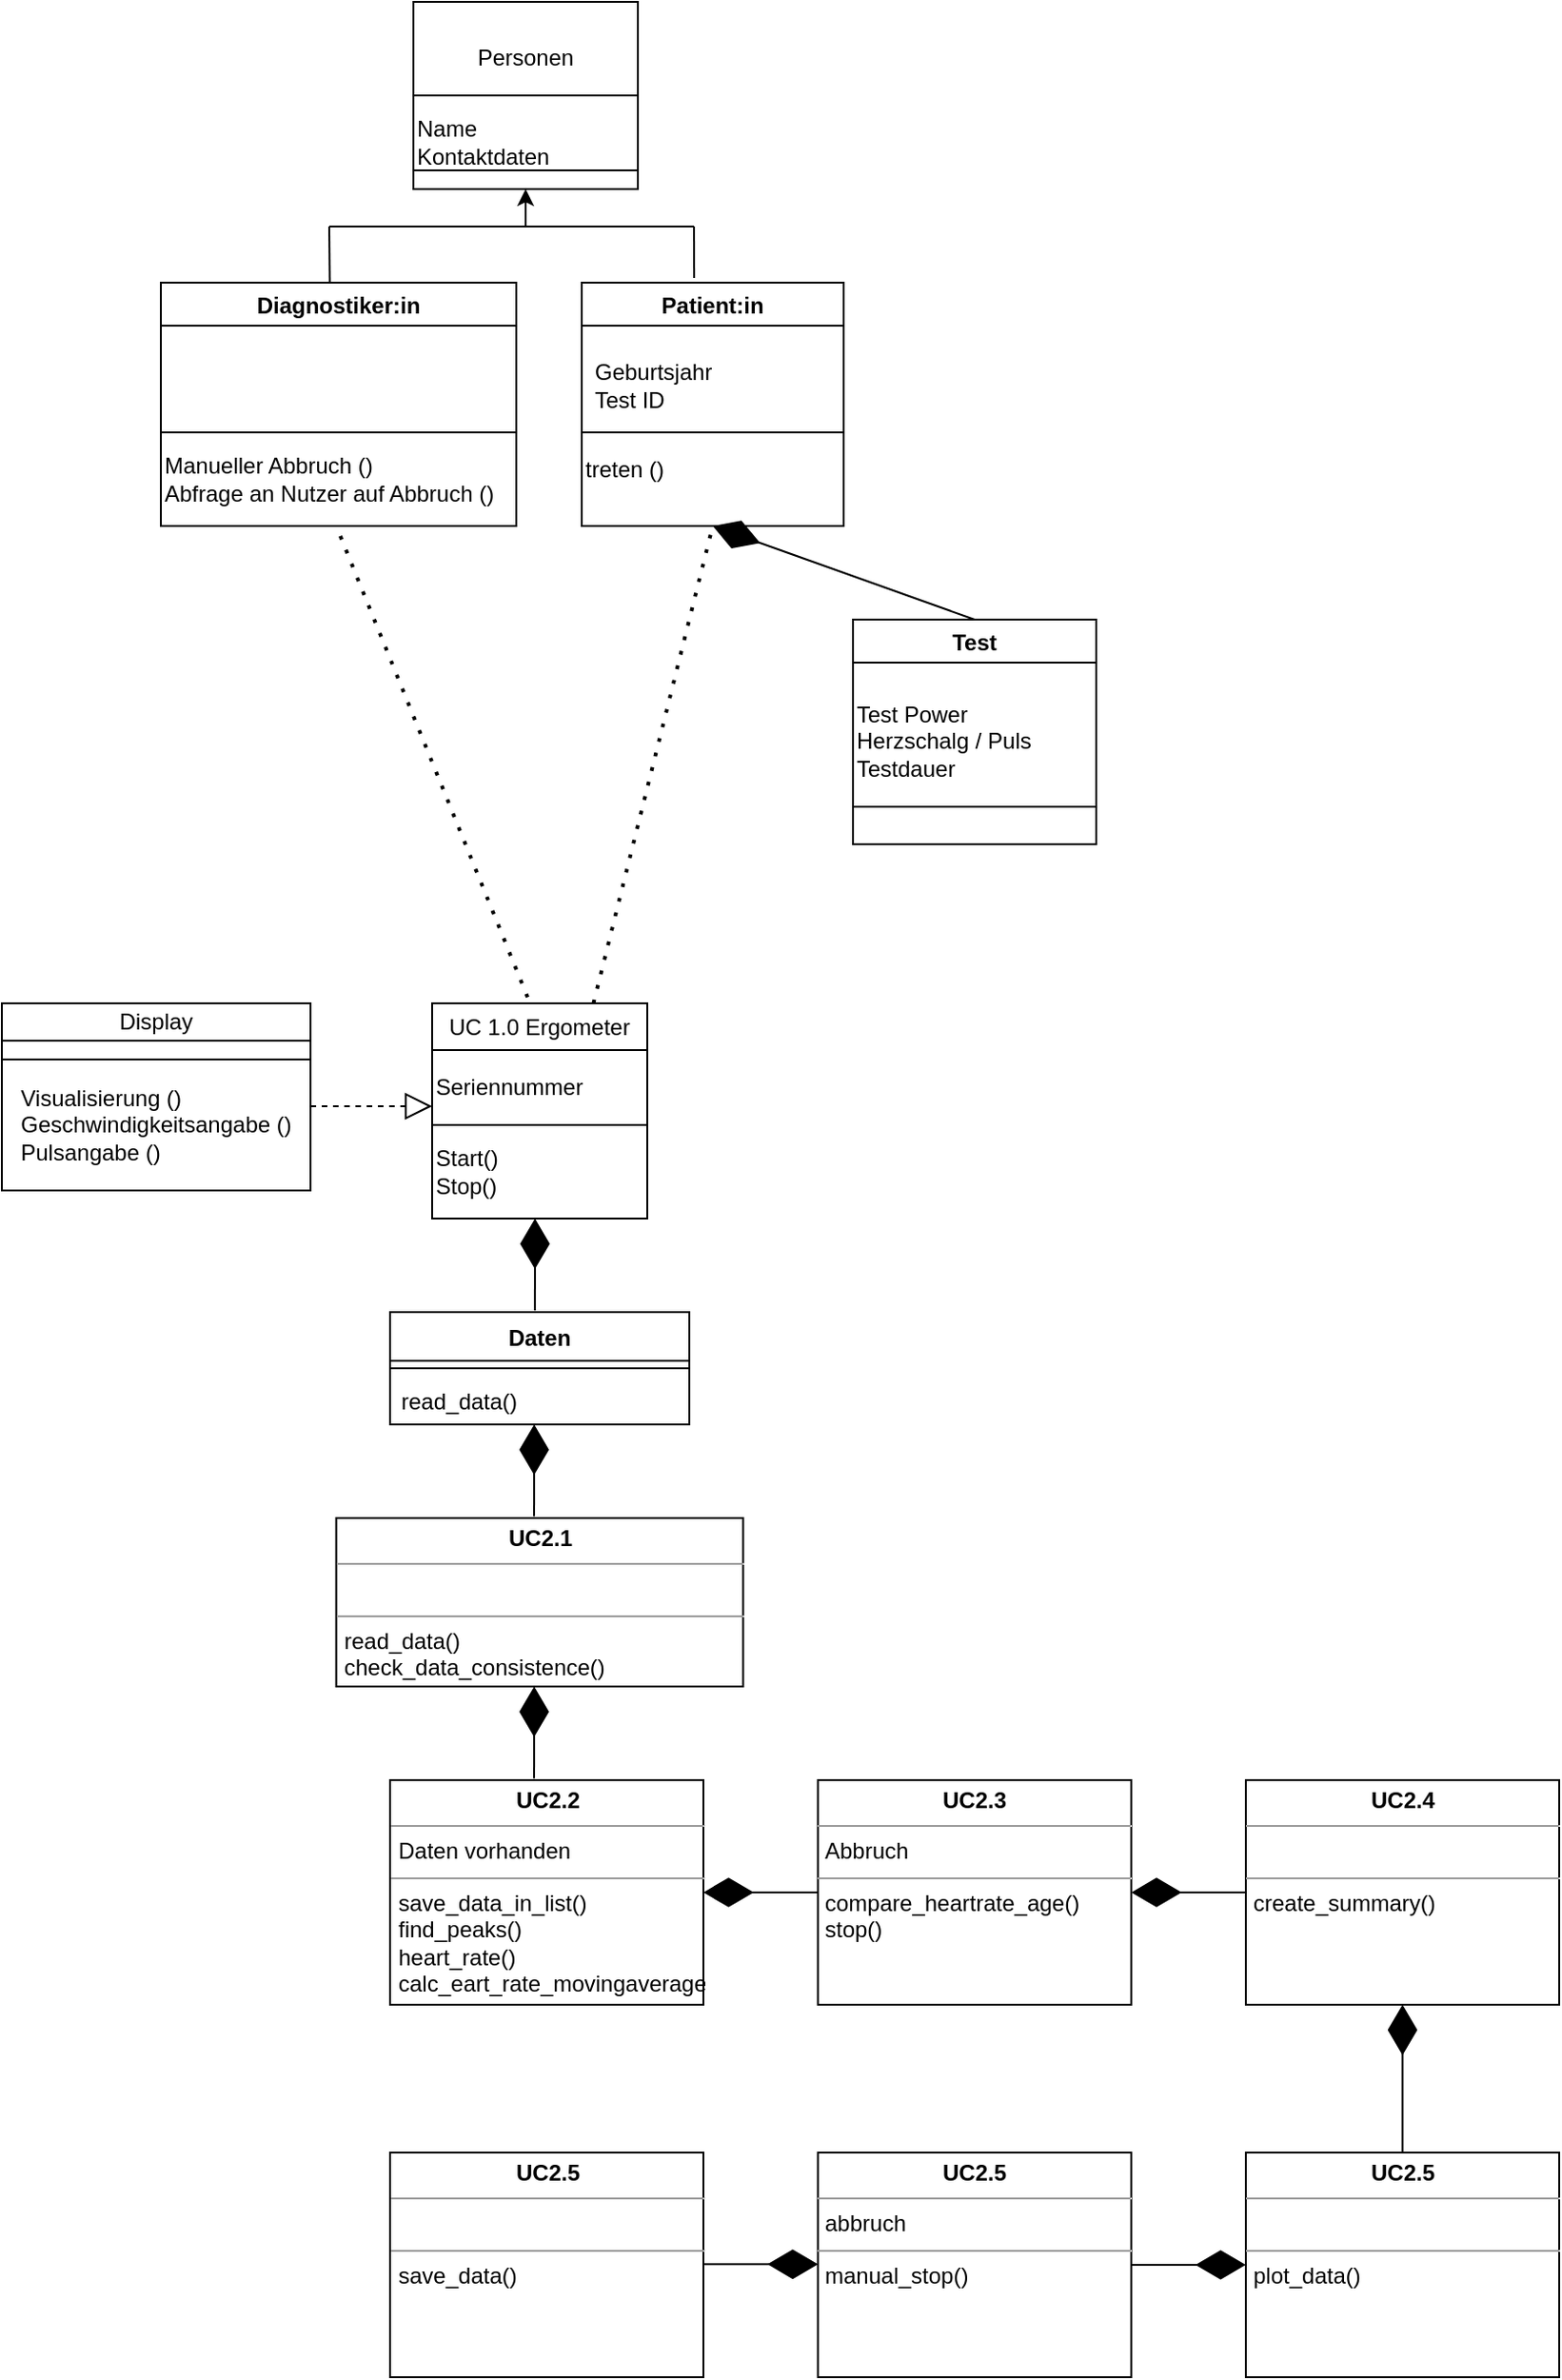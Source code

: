 <mxfile>
    <diagram id="mAI5d0fx5D63MH5WcJRj" name="Page-1">
        <mxGraphModel dx="1892" dy="752" grid="1" gridSize="10" guides="1" tooltips="1" connect="1" arrows="1" fold="1" page="1" pageScale="1" pageWidth="827" pageHeight="1169" math="0" shadow="0">
            <root>
                <mxCell id="0"/>
                <mxCell id="1" parent="0"/>
                <mxCell id="2" value="Personen" style="rounded=0;whiteSpace=wrap;html=1;" parent="1" vertex="1">
                    <mxGeometry x="165" y="20" width="120" height="60" as="geometry"/>
                </mxCell>
                <mxCell id="3" value="Name&lt;br&gt;Kontaktdaten" style="rounded=0;whiteSpace=wrap;html=1;align=left;shadow=0;" parent="1" vertex="1">
                    <mxGeometry x="165" y="70" width="120" height="50" as="geometry"/>
                </mxCell>
                <mxCell id="8" style="edgeStyle=none;html=1;exitX=0.5;exitY=0;exitDx=0;exitDy=0;entryX=0.5;entryY=0;entryDx=0;entryDy=0;" parent="1" source="4" target="4" edge="1">
                    <mxGeometry relative="1" as="geometry">
                        <mxPoint x="125" y="140" as="targetPoint"/>
                    </mxGeometry>
                </mxCell>
                <mxCell id="4" value="Diagnostiker:in" style="swimlane;" parent="1" vertex="1">
                    <mxGeometry x="30" y="170" width="190" height="130" as="geometry"/>
                </mxCell>
                <mxCell id="32" value="" style="shape=crossbar;whiteSpace=wrap;html=1;rounded=1;shadow=0;" vertex="1" parent="4">
                    <mxGeometry y="70" width="190" height="20" as="geometry"/>
                </mxCell>
                <mxCell id="37" value="Manueller Abbruch ()&lt;br&gt;Abfrage an Nutzer auf Abbruch ()" style="text;html=1;align=left;verticalAlign=middle;resizable=0;points=[];autosize=1;strokeColor=none;fillColor=none;" vertex="1" parent="4">
                    <mxGeometry y="90" width="190" height="30" as="geometry"/>
                </mxCell>
                <mxCell id="6" value="Patient:in" style="swimlane;" parent="1" vertex="1">
                    <mxGeometry x="255" y="170" width="140" height="130" as="geometry"/>
                </mxCell>
                <mxCell id="7" value="Geburtsjahr&lt;br&gt;Test ID" style="text;html=1;align=left;verticalAlign=middle;resizable=0;points=[];autosize=1;strokeColor=none;fillColor=none;" parent="6" vertex="1">
                    <mxGeometry x="5" y="40" width="80" height="30" as="geometry"/>
                </mxCell>
                <mxCell id="36" value="" style="shape=crossbar;whiteSpace=wrap;html=1;rounded=1;shadow=0;" vertex="1" parent="6">
                    <mxGeometry y="70" width="140" height="20" as="geometry"/>
                </mxCell>
                <mxCell id="41" value="treten ()" style="text;html=1;align=left;verticalAlign=middle;resizable=0;points=[];autosize=1;strokeColor=none;fillColor=none;" vertex="1" parent="6">
                    <mxGeometry y="90" width="60" height="20" as="geometry"/>
                </mxCell>
                <mxCell id="12" value="" style="endArrow=none;html=1;" parent="1" edge="1">
                    <mxGeometry width="50" height="50" relative="1" as="geometry">
                        <mxPoint x="120" y="140" as="sourcePoint"/>
                        <mxPoint x="315" y="140" as="targetPoint"/>
                    </mxGeometry>
                </mxCell>
                <mxCell id="13" value="" style="endArrow=none;html=1;exitX=0.429;exitY=-0.019;exitDx=0;exitDy=0;exitPerimeter=0;" parent="1" source="6" edge="1">
                    <mxGeometry width="50" height="50" relative="1" as="geometry">
                        <mxPoint x="265" y="230" as="sourcePoint"/>
                        <mxPoint x="315" y="140" as="targetPoint"/>
                    </mxGeometry>
                </mxCell>
                <mxCell id="14" value="" style="endArrow=classic;html=1;entryX=0.5;entryY=1;entryDx=0;entryDy=0;" parent="1" target="3" edge="1">
                    <mxGeometry width="50" height="50" relative="1" as="geometry">
                        <mxPoint x="225" y="140" as="sourcePoint"/>
                        <mxPoint x="315" y="180" as="targetPoint"/>
                    </mxGeometry>
                </mxCell>
                <mxCell id="15" value="UC 1.0 Ergometer" style="rounded=0;whiteSpace=wrap;html=1;" parent="1" vertex="1">
                    <mxGeometry x="175" y="555" width="115" height="25" as="geometry"/>
                </mxCell>
                <mxCell id="16" value="Seriennummer" style="rounded=0;whiteSpace=wrap;html=1;align=left;" parent="1" vertex="1">
                    <mxGeometry x="175" y="580" width="115" height="40" as="geometry"/>
                </mxCell>
                <mxCell id="17" value="Display" style="rounded=0;whiteSpace=wrap;html=1;" parent="1" vertex="1">
                    <mxGeometry x="-55" y="555" width="165" height="20" as="geometry"/>
                </mxCell>
                <mxCell id="19" value="&lt;div style=&quot;text-align: left&quot;&gt;&lt;span&gt;Visualisierung ()&lt;/span&gt;&lt;/div&gt;Geschwindigkeitsangabe ()&lt;br&gt;&lt;div style=&quot;text-align: left&quot;&gt;&lt;span&gt;Pulsangabe ()&lt;/span&gt;&lt;/div&gt;" style="rounded=0;whiteSpace=wrap;html=1;" parent="1" vertex="1">
                    <mxGeometry x="-55" y="585" width="165" height="70" as="geometry"/>
                </mxCell>
                <mxCell id="24" value="" style="endArrow=none;dashed=1;html=1;dashPattern=1 3;strokeWidth=2;entryX=0.5;entryY=1;entryDx=0;entryDy=0;exitX=0.75;exitY=0;exitDx=0;exitDy=0;" parent="1" source="15" target="6" edge="1">
                    <mxGeometry width="50" height="50" relative="1" as="geometry">
                        <mxPoint x="235" y="450" as="sourcePoint"/>
                        <mxPoint x="285" y="400" as="targetPoint"/>
                    </mxGeometry>
                </mxCell>
                <mxCell id="27" value="" style="endArrow=none;html=1;" edge="1" parent="1">
                    <mxGeometry width="50" height="50" relative="1" as="geometry">
                        <mxPoint x="120.3" y="170" as="sourcePoint"/>
                        <mxPoint x="120" y="140" as="targetPoint"/>
                        <Array as="points"/>
                    </mxGeometry>
                </mxCell>
                <mxCell id="31" value="Test" style="swimlane;shadow=0;" vertex="1" parent="1">
                    <mxGeometry x="400" y="350" width="130" height="120" as="geometry"/>
                </mxCell>
                <mxCell id="39" value="Test Power&lt;br&gt;Herzschalg / Puls&lt;br&gt;Testdauer" style="text;html=1;align=left;verticalAlign=middle;resizable=0;points=[];autosize=1;strokeColor=none;fillColor=none;" vertex="1" parent="31">
                    <mxGeometry y="40" width="110" height="50" as="geometry"/>
                </mxCell>
                <mxCell id="42" value="" style="shape=crossbar;whiteSpace=wrap;html=1;rounded=1;shadow=0;" vertex="1" parent="31">
                    <mxGeometry y="90" width="130" height="20" as="geometry"/>
                </mxCell>
                <mxCell id="35" value="" style="shape=crossbar;whiteSpace=wrap;html=1;rounded=1;shadow=0;" vertex="1" parent="1">
                    <mxGeometry x="165" y="100" width="120" height="20" as="geometry"/>
                </mxCell>
                <mxCell id="43" value="" style="shape=crossbar;whiteSpace=wrap;html=1;rounded=1;shadow=0;" vertex="1" parent="1">
                    <mxGeometry x="-55" y="575" width="165" height="20" as="geometry"/>
                </mxCell>
                <mxCell id="51" value="Start()&lt;br&gt;Stop()" style="rounded=0;whiteSpace=wrap;html=1;align=left;" vertex="1" parent="1">
                    <mxGeometry x="175" y="620" width="115" height="50" as="geometry"/>
                </mxCell>
                <mxCell id="66" value="Daten" style="swimlane;fontStyle=1;align=center;verticalAlign=top;childLayout=stackLayout;horizontal=1;startSize=26;horizontalStack=0;resizeParent=1;resizeParentMax=0;resizeLast=0;collapsible=1;marginBottom=0;shadow=0;gradientColor=none;" vertex="1" parent="1">
                    <mxGeometry x="152.5" y="720" width="160" height="60" as="geometry"/>
                </mxCell>
                <mxCell id="68" value="" style="line;strokeWidth=1;fillColor=none;align=left;verticalAlign=middle;spacingTop=-1;spacingLeft=3;spacingRight=3;rotatable=0;labelPosition=right;points=[];portConstraint=eastwest;shadow=0;" vertex="1" parent="66">
                    <mxGeometry y="26" width="160" height="8" as="geometry"/>
                </mxCell>
                <mxCell id="69" value="read_data()" style="text;strokeColor=none;fillColor=none;align=left;verticalAlign=top;spacingLeft=4;spacingRight=4;overflow=hidden;rotatable=0;points=[[0,0.5],[1,0.5]];portConstraint=eastwest;shadow=0;" vertex="1" parent="66">
                    <mxGeometry y="34" width="160" height="26" as="geometry"/>
                </mxCell>
                <mxCell id="73" value="" style="endArrow=diamondThin;endFill=1;endSize=24;html=1;entryX=0.5;entryY=1;entryDx=0;entryDy=0;exitX=0.5;exitY=0;exitDx=0;exitDy=0;" edge="1" parent="1" source="31" target="6">
                    <mxGeometry width="160" relative="1" as="geometry">
                        <mxPoint x="244" y="370" as="sourcePoint"/>
                        <mxPoint x="374" y="410" as="targetPoint"/>
                    </mxGeometry>
                </mxCell>
                <mxCell id="75" value="" style="endArrow=diamondThin;endFill=1;endSize=24;html=1;entryX=0.5;entryY=1;entryDx=0;entryDy=0;exitX=0.484;exitY=-0.014;exitDx=0;exitDy=0;exitPerimeter=0;" edge="1" parent="1" source="66">
                    <mxGeometry width="160" relative="1" as="geometry">
                        <mxPoint x="370" y="720" as="sourcePoint"/>
                        <mxPoint x="230" y="670" as="targetPoint"/>
                    </mxGeometry>
                </mxCell>
                <mxCell id="76" value="&lt;p style=&quot;margin: 0px ; margin-top: 4px ; text-align: center&quot;&gt;&lt;b&gt;UC2.1&lt;/b&gt;&lt;/p&gt;&lt;hr size=&quot;1&quot;&gt;&lt;p style=&quot;margin: 0px ; margin-left: 4px&quot;&gt;&lt;br&gt;&lt;/p&gt;&lt;hr size=&quot;1&quot;&gt;&lt;p style=&quot;margin: 0px ; margin-left: 4px&quot;&gt;read_data()&lt;/p&gt;&lt;p style=&quot;margin: 0px ; margin-left: 4px&quot;&gt;check_data_consistence()&lt;/p&gt;" style="verticalAlign=top;align=left;overflow=fill;fontSize=12;fontFamily=Helvetica;html=1;shadow=0;gradientColor=none;" vertex="1" parent="1">
                    <mxGeometry x="123.75" y="830" width="217.5" height="90" as="geometry"/>
                </mxCell>
                <mxCell id="77" value="" style="endArrow=diamondThin;endFill=1;endSize=24;html=1;entryX=0.5;entryY=1;entryDx=0;entryDy=0;exitX=0.484;exitY=-0.014;exitDx=0;exitDy=0;exitPerimeter=0;" edge="1" parent="1">
                    <mxGeometry width="160" relative="1" as="geometry">
                        <mxPoint x="229.51" y="829.16" as="sourcePoint"/>
                        <mxPoint x="229.57" y="780" as="targetPoint"/>
                    </mxGeometry>
                </mxCell>
                <mxCell id="78" value="&lt;p style=&quot;margin: 0px ; margin-top: 4px ; text-align: center&quot;&gt;&lt;b&gt;UC2.2&lt;/b&gt;&lt;/p&gt;&lt;hr size=&quot;1&quot;&gt;&lt;p style=&quot;margin: 0px ; margin-left: 4px&quot;&gt;Daten vorhanden&lt;/p&gt;&lt;hr size=&quot;1&quot;&gt;&lt;p style=&quot;margin: 0px ; margin-left: 4px&quot;&gt;save_data_in_list()&lt;br&gt;&lt;/p&gt;&lt;p style=&quot;margin: 0px ; margin-left: 4px&quot;&gt;&lt;span&gt;find_peaks()&lt;/span&gt;&lt;/p&gt;&lt;p style=&quot;margin: 0px ; margin-left: 4px&quot;&gt;&lt;span&gt;heart_rate()&lt;/span&gt;&lt;br&gt;&lt;/p&gt;&lt;p style=&quot;margin: 0px ; margin-left: 4px&quot;&gt;calc_eart_rate_movingaverage()&lt;/p&gt;&lt;p style=&quot;margin: 0px ; margin-left: 4px&quot;&gt;&lt;br&gt;&lt;/p&gt;" style="verticalAlign=top;align=left;overflow=fill;fontSize=12;fontFamily=Helvetica;html=1;shadow=0;gradientColor=none;" vertex="1" parent="1">
                    <mxGeometry x="152.5" y="970" width="167.5" height="120" as="geometry"/>
                </mxCell>
                <mxCell id="79" value="" style="endArrow=diamondThin;endFill=1;endSize=24;html=1;entryX=0.5;entryY=1;entryDx=0;entryDy=0;exitX=0.484;exitY=-0.014;exitDx=0;exitDy=0;exitPerimeter=0;" edge="1" parent="1">
                    <mxGeometry width="160" relative="1" as="geometry">
                        <mxPoint x="229.51" y="969.16" as="sourcePoint"/>
                        <mxPoint x="229.57" y="920" as="targetPoint"/>
                    </mxGeometry>
                </mxCell>
                <mxCell id="83" value="" style="endArrow=diamondThin;endFill=1;endSize=24;html=1;entryX=1;entryY=0.5;entryDx=0;entryDy=0;startArrow=none;" edge="1" parent="1" source="82" target="78">
                    <mxGeometry width="160" relative="1" as="geometry">
                        <mxPoint x="380" y="1030" as="sourcePoint"/>
                        <mxPoint x="530" y="874.67" as="targetPoint"/>
                    </mxGeometry>
                </mxCell>
                <mxCell id="82" value="&lt;p style=&quot;margin: 0px ; margin-top: 4px ; text-align: center&quot;&gt;&lt;b&gt;UC2.3&lt;/b&gt;&lt;/p&gt;&lt;hr size=&quot;1&quot;&gt;&lt;p style=&quot;margin: 0px ; margin-left: 4px&quot;&gt;Abbruch&lt;/p&gt;&lt;hr size=&quot;1&quot;&gt;&lt;p style=&quot;margin: 0px ; margin-left: 4px&quot;&gt;&lt;span&gt;compare_heartrate_age()&lt;/span&gt;&lt;/p&gt;&lt;p style=&quot;margin: 0px ; margin-left: 4px&quot;&gt;stop()&lt;/p&gt;&lt;p style=&quot;margin: 0px ; margin-left: 4px&quot;&gt;&lt;br&gt;&lt;/p&gt;" style="verticalAlign=top;align=left;overflow=fill;fontSize=12;fontFamily=Helvetica;html=1;shadow=0;gradientColor=none;" vertex="1" parent="1">
                    <mxGeometry x="381.25" y="970" width="167.5" height="120" as="geometry"/>
                </mxCell>
                <mxCell id="84" value="" style="endArrow=none;endFill=1;endSize=24;html=1;" edge="1" parent="1">
                    <mxGeometry width="160" relative="1" as="geometry">
                        <mxPoint x="380" y="1030" as="sourcePoint"/>
                        <mxPoint x="380" y="1030" as="targetPoint"/>
                    </mxGeometry>
                </mxCell>
                <mxCell id="85" value="" style="endArrow=diamondThin;endFill=1;endSize=24;html=1;entryX=1;entryY=0.5;entryDx=0;entryDy=0;startArrow=none;" edge="1" parent="1" source="86">
                    <mxGeometry width="160" relative="1" as="geometry">
                        <mxPoint x="608.75" y="1030" as="sourcePoint"/>
                        <mxPoint x="548.75" y="1030" as="targetPoint"/>
                    </mxGeometry>
                </mxCell>
                <mxCell id="86" value="&lt;p style=&quot;margin: 0px ; margin-top: 4px ; text-align: center&quot;&gt;&lt;b&gt;UC2.4&lt;/b&gt;&lt;/p&gt;&lt;hr size=&quot;1&quot;&gt;&lt;p style=&quot;margin: 0px ; margin-left: 4px&quot;&gt;&lt;br&gt;&lt;/p&gt;&lt;hr size=&quot;1&quot;&gt;&lt;p style=&quot;margin: 0px ; margin-left: 4px&quot;&gt;create_summary()&lt;/p&gt;" style="verticalAlign=top;align=left;overflow=fill;fontSize=12;fontFamily=Helvetica;html=1;shadow=0;gradientColor=none;" vertex="1" parent="1">
                    <mxGeometry x="610" y="970" width="167.5" height="120" as="geometry"/>
                </mxCell>
                <mxCell id="87" value="" style="endArrow=none;endFill=1;endSize=24;html=1;" edge="1" parent="1">
                    <mxGeometry width="160" relative="1" as="geometry">
                        <mxPoint x="608.75" y="1030" as="sourcePoint"/>
                        <mxPoint x="600" y="1030" as="targetPoint"/>
                    </mxGeometry>
                </mxCell>
                <mxCell id="90" value="&lt;p style=&quot;margin: 0px ; margin-top: 4px ; text-align: center&quot;&gt;&lt;b&gt;UC2.5&lt;/b&gt;&lt;/p&gt;&lt;hr size=&quot;1&quot;&gt;&lt;p style=&quot;margin: 0px ; margin-left: 4px&quot;&gt;&lt;br&gt;&lt;/p&gt;&lt;hr size=&quot;1&quot;&gt;&lt;p style=&quot;margin: 0px ; margin-left: 4px&quot;&gt;plot_data()&lt;/p&gt;" style="verticalAlign=top;align=left;overflow=fill;fontSize=12;fontFamily=Helvetica;html=1;shadow=0;gradientColor=none;" vertex="1" parent="1">
                    <mxGeometry x="610" y="1169" width="167.5" height="120" as="geometry"/>
                </mxCell>
                <mxCell id="91" value="" style="endArrow=diamondThin;endFill=1;endSize=24;html=1;entryX=0.5;entryY=1;entryDx=0;entryDy=0;exitX=0.5;exitY=0;exitDx=0;exitDy=0;" edge="1" parent="1" source="90" target="86">
                    <mxGeometry width="160" relative="1" as="geometry">
                        <mxPoint x="490" y="1160" as="sourcePoint"/>
                        <mxPoint x="650" y="1160" as="targetPoint"/>
                    </mxGeometry>
                </mxCell>
                <mxCell id="92" value="&lt;p style=&quot;margin: 0px ; margin-top: 4px ; text-align: center&quot;&gt;&lt;b&gt;UC2.5&lt;/b&gt;&lt;/p&gt;&lt;hr size=&quot;1&quot;&gt;&lt;p style=&quot;margin: 0px ; margin-left: 4px&quot;&gt;abbruch&lt;/p&gt;&lt;hr size=&quot;1&quot;&gt;&lt;p style=&quot;margin: 0px ; margin-left: 4px&quot;&gt;manual_stop()&lt;/p&gt;" style="verticalAlign=top;align=left;overflow=fill;fontSize=12;fontFamily=Helvetica;html=1;shadow=0;gradientColor=none;" vertex="1" parent="1">
                    <mxGeometry x="381.25" y="1169" width="167.5" height="120" as="geometry"/>
                </mxCell>
                <mxCell id="93" value="" style="endArrow=diamondThin;endFill=1;endSize=24;html=1;entryX=0;entryY=0.5;entryDx=0;entryDy=0;exitX=1;exitY=0.5;exitDx=0;exitDy=0;" edge="1" parent="1" source="92" target="90">
                    <mxGeometry width="160" relative="1" as="geometry">
                        <mxPoint x="580" y="1229" as="sourcePoint"/>
                        <mxPoint x="650" y="1160" as="targetPoint"/>
                    </mxGeometry>
                </mxCell>
                <mxCell id="94" value="&lt;p style=&quot;margin: 0px ; margin-top: 4px ; text-align: center&quot;&gt;&lt;b&gt;UC2.5&lt;/b&gt;&lt;/p&gt;&lt;hr size=&quot;1&quot;&gt;&lt;p style=&quot;margin: 0px ; margin-left: 4px&quot;&gt;&lt;br&gt;&lt;/p&gt;&lt;hr size=&quot;1&quot;&gt;&lt;p style=&quot;margin: 0px ; margin-left: 4px&quot;&gt;save_data()&lt;/p&gt;" style="verticalAlign=top;align=left;overflow=fill;fontSize=12;fontFamily=Helvetica;html=1;shadow=0;gradientColor=none;" vertex="1" parent="1">
                    <mxGeometry x="152.5" y="1169" width="167.5" height="120" as="geometry"/>
                </mxCell>
                <mxCell id="95" value="" style="endArrow=diamondThin;endFill=1;endSize=24;html=1;entryX=0;entryY=0.5;entryDx=0;entryDy=0;exitX=1;exitY=0.5;exitDx=0;exitDy=0;" edge="1" parent="1">
                    <mxGeometry width="160" relative="1" as="geometry">
                        <mxPoint x="320" y="1228.67" as="sourcePoint"/>
                        <mxPoint x="381.25" y="1228.67" as="targetPoint"/>
                    </mxGeometry>
                </mxCell>
                <mxCell id="98" value="" style="endArrow=block;dashed=1;endFill=0;endSize=12;html=1;" edge="1" parent="1">
                    <mxGeometry width="160" relative="1" as="geometry">
                        <mxPoint x="110" y="610" as="sourcePoint"/>
                        <mxPoint x="175" y="610" as="targetPoint"/>
                    </mxGeometry>
                </mxCell>
                <mxCell id="99" value="" style="endArrow=none;dashed=1;html=1;dashPattern=1 3;strokeWidth=2;entryX=0.5;entryY=1;entryDx=0;entryDy=0;exitX=0.444;exitY=-0.128;exitDx=0;exitDy=0;exitPerimeter=0;" edge="1" parent="1" source="15">
                    <mxGeometry width="50" height="50" relative="1" as="geometry">
                        <mxPoint x="60" y="555" as="sourcePoint"/>
                        <mxPoint x="123.75" y="300.0" as="targetPoint"/>
                        <Array as="points"/>
                    </mxGeometry>
                </mxCell>
            </root>
        </mxGraphModel>
    </diagram>
</mxfile>